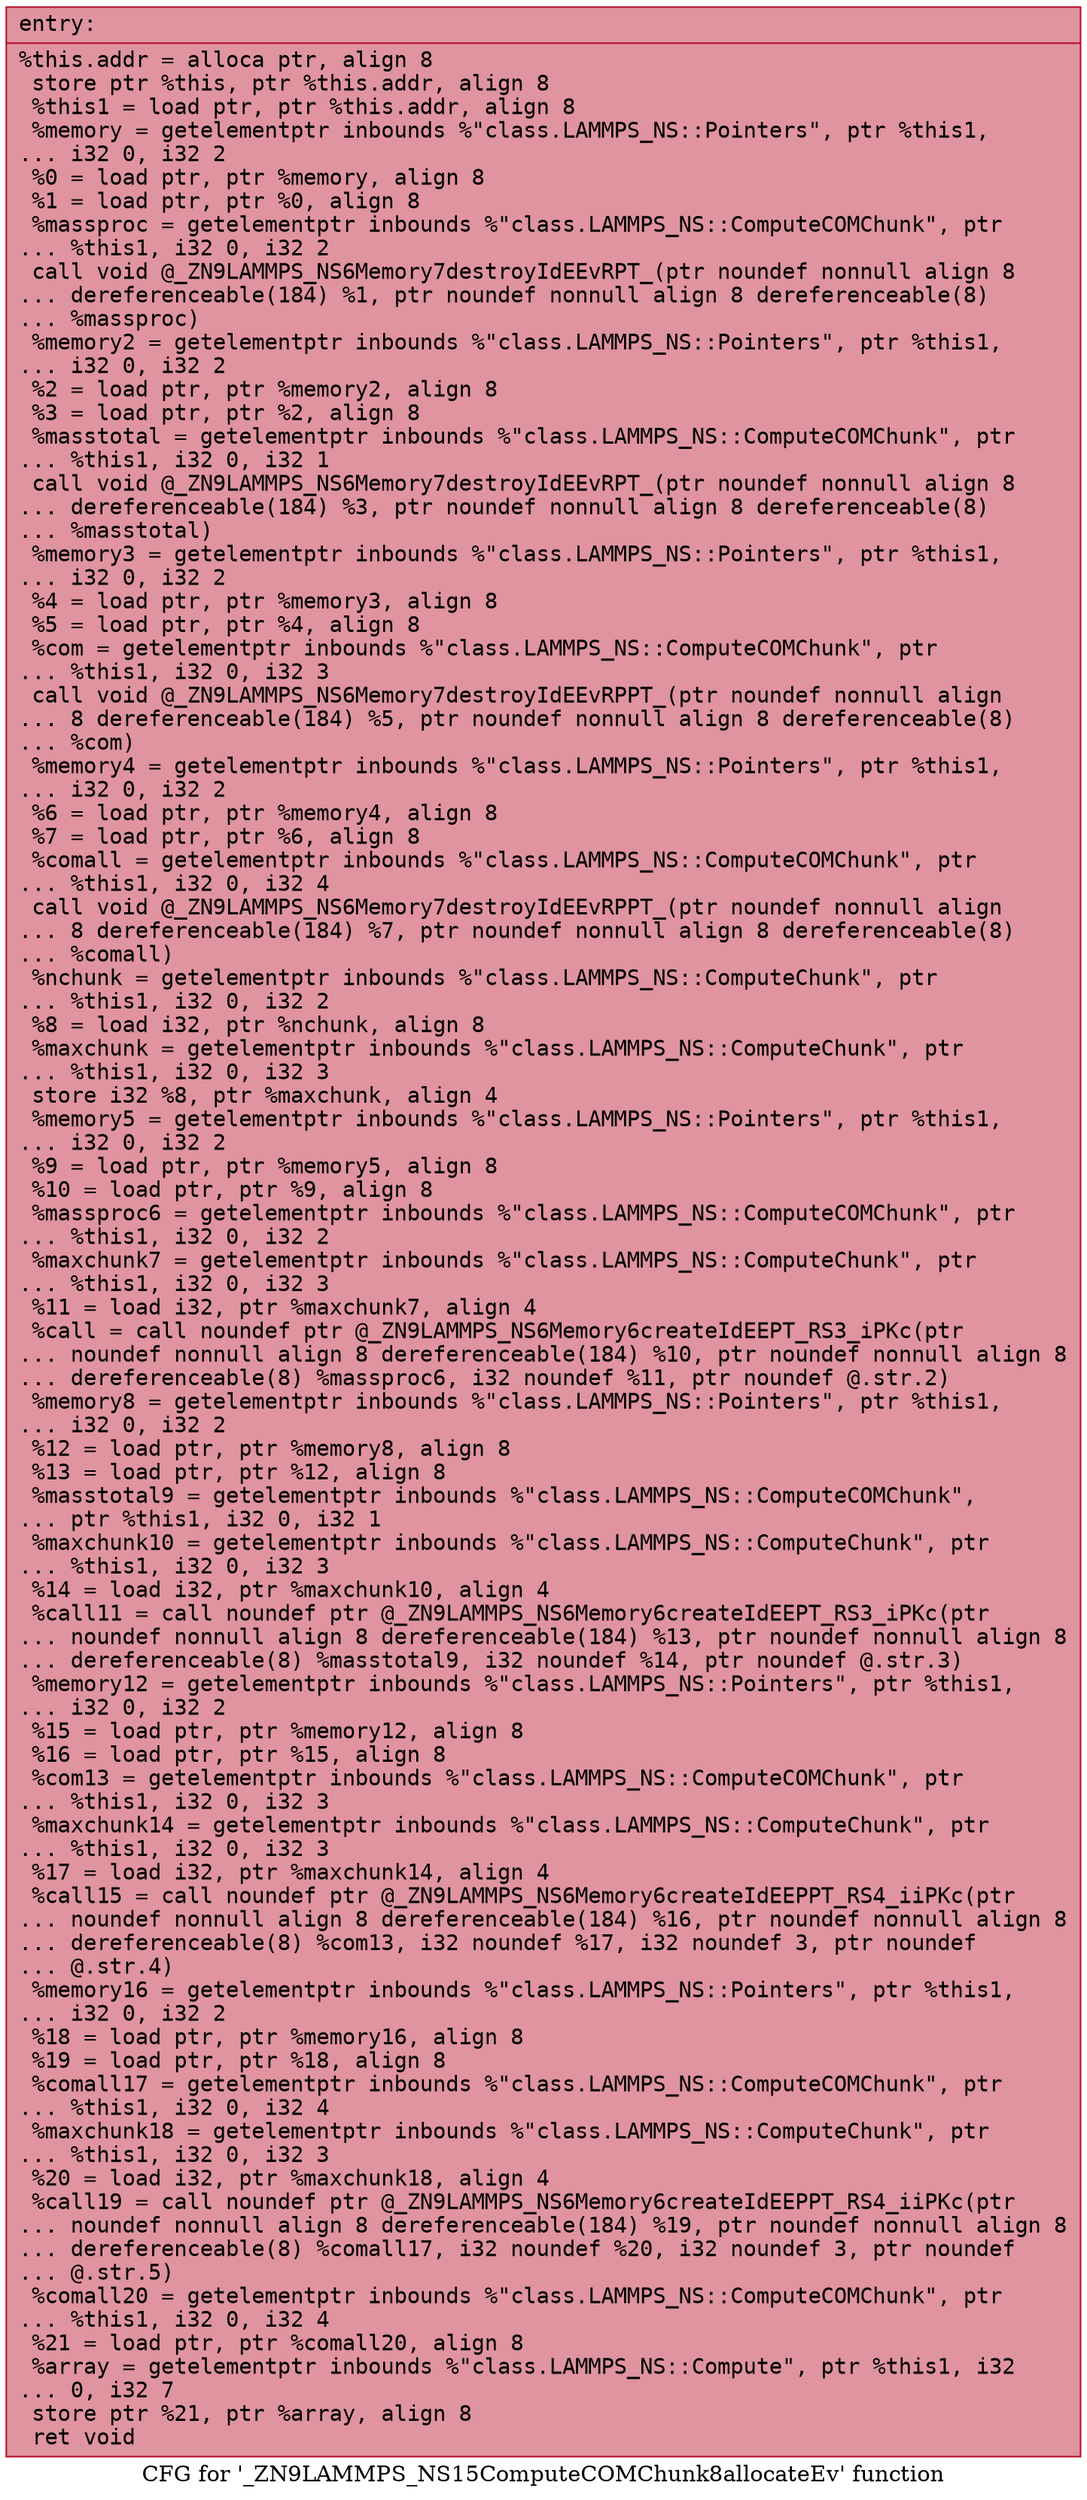 digraph "CFG for '_ZN9LAMMPS_NS15ComputeCOMChunk8allocateEv' function" {
	label="CFG for '_ZN9LAMMPS_NS15ComputeCOMChunk8allocateEv' function";

	Node0x55df078fc510 [shape=record,color="#b70d28ff", style=filled, fillcolor="#b70d2870" fontname="Courier",label="{entry:\l|  %this.addr = alloca ptr, align 8\l  store ptr %this, ptr %this.addr, align 8\l  %this1 = load ptr, ptr %this.addr, align 8\l  %memory = getelementptr inbounds %\"class.LAMMPS_NS::Pointers\", ptr %this1,\l... i32 0, i32 2\l  %0 = load ptr, ptr %memory, align 8\l  %1 = load ptr, ptr %0, align 8\l  %massproc = getelementptr inbounds %\"class.LAMMPS_NS::ComputeCOMChunk\", ptr\l... %this1, i32 0, i32 2\l  call void @_ZN9LAMMPS_NS6Memory7destroyIdEEvRPT_(ptr noundef nonnull align 8\l... dereferenceable(184) %1, ptr noundef nonnull align 8 dereferenceable(8)\l... %massproc)\l  %memory2 = getelementptr inbounds %\"class.LAMMPS_NS::Pointers\", ptr %this1,\l... i32 0, i32 2\l  %2 = load ptr, ptr %memory2, align 8\l  %3 = load ptr, ptr %2, align 8\l  %masstotal = getelementptr inbounds %\"class.LAMMPS_NS::ComputeCOMChunk\", ptr\l... %this1, i32 0, i32 1\l  call void @_ZN9LAMMPS_NS6Memory7destroyIdEEvRPT_(ptr noundef nonnull align 8\l... dereferenceable(184) %3, ptr noundef nonnull align 8 dereferenceable(8)\l... %masstotal)\l  %memory3 = getelementptr inbounds %\"class.LAMMPS_NS::Pointers\", ptr %this1,\l... i32 0, i32 2\l  %4 = load ptr, ptr %memory3, align 8\l  %5 = load ptr, ptr %4, align 8\l  %com = getelementptr inbounds %\"class.LAMMPS_NS::ComputeCOMChunk\", ptr\l... %this1, i32 0, i32 3\l  call void @_ZN9LAMMPS_NS6Memory7destroyIdEEvRPPT_(ptr noundef nonnull align\l... 8 dereferenceable(184) %5, ptr noundef nonnull align 8 dereferenceable(8)\l... %com)\l  %memory4 = getelementptr inbounds %\"class.LAMMPS_NS::Pointers\", ptr %this1,\l... i32 0, i32 2\l  %6 = load ptr, ptr %memory4, align 8\l  %7 = load ptr, ptr %6, align 8\l  %comall = getelementptr inbounds %\"class.LAMMPS_NS::ComputeCOMChunk\", ptr\l... %this1, i32 0, i32 4\l  call void @_ZN9LAMMPS_NS6Memory7destroyIdEEvRPPT_(ptr noundef nonnull align\l... 8 dereferenceable(184) %7, ptr noundef nonnull align 8 dereferenceable(8)\l... %comall)\l  %nchunk = getelementptr inbounds %\"class.LAMMPS_NS::ComputeChunk\", ptr\l... %this1, i32 0, i32 2\l  %8 = load i32, ptr %nchunk, align 8\l  %maxchunk = getelementptr inbounds %\"class.LAMMPS_NS::ComputeChunk\", ptr\l... %this1, i32 0, i32 3\l  store i32 %8, ptr %maxchunk, align 4\l  %memory5 = getelementptr inbounds %\"class.LAMMPS_NS::Pointers\", ptr %this1,\l... i32 0, i32 2\l  %9 = load ptr, ptr %memory5, align 8\l  %10 = load ptr, ptr %9, align 8\l  %massproc6 = getelementptr inbounds %\"class.LAMMPS_NS::ComputeCOMChunk\", ptr\l... %this1, i32 0, i32 2\l  %maxchunk7 = getelementptr inbounds %\"class.LAMMPS_NS::ComputeChunk\", ptr\l... %this1, i32 0, i32 3\l  %11 = load i32, ptr %maxchunk7, align 4\l  %call = call noundef ptr @_ZN9LAMMPS_NS6Memory6createIdEEPT_RS3_iPKc(ptr\l... noundef nonnull align 8 dereferenceable(184) %10, ptr noundef nonnull align 8\l... dereferenceable(8) %massproc6, i32 noundef %11, ptr noundef @.str.2)\l  %memory8 = getelementptr inbounds %\"class.LAMMPS_NS::Pointers\", ptr %this1,\l... i32 0, i32 2\l  %12 = load ptr, ptr %memory8, align 8\l  %13 = load ptr, ptr %12, align 8\l  %masstotal9 = getelementptr inbounds %\"class.LAMMPS_NS::ComputeCOMChunk\",\l... ptr %this1, i32 0, i32 1\l  %maxchunk10 = getelementptr inbounds %\"class.LAMMPS_NS::ComputeChunk\", ptr\l... %this1, i32 0, i32 3\l  %14 = load i32, ptr %maxchunk10, align 4\l  %call11 = call noundef ptr @_ZN9LAMMPS_NS6Memory6createIdEEPT_RS3_iPKc(ptr\l... noundef nonnull align 8 dereferenceable(184) %13, ptr noundef nonnull align 8\l... dereferenceable(8) %masstotal9, i32 noundef %14, ptr noundef @.str.3)\l  %memory12 = getelementptr inbounds %\"class.LAMMPS_NS::Pointers\", ptr %this1,\l... i32 0, i32 2\l  %15 = load ptr, ptr %memory12, align 8\l  %16 = load ptr, ptr %15, align 8\l  %com13 = getelementptr inbounds %\"class.LAMMPS_NS::ComputeCOMChunk\", ptr\l... %this1, i32 0, i32 3\l  %maxchunk14 = getelementptr inbounds %\"class.LAMMPS_NS::ComputeChunk\", ptr\l... %this1, i32 0, i32 3\l  %17 = load i32, ptr %maxchunk14, align 4\l  %call15 = call noundef ptr @_ZN9LAMMPS_NS6Memory6createIdEEPPT_RS4_iiPKc(ptr\l... noundef nonnull align 8 dereferenceable(184) %16, ptr noundef nonnull align 8\l... dereferenceable(8) %com13, i32 noundef %17, i32 noundef 3, ptr noundef\l... @.str.4)\l  %memory16 = getelementptr inbounds %\"class.LAMMPS_NS::Pointers\", ptr %this1,\l... i32 0, i32 2\l  %18 = load ptr, ptr %memory16, align 8\l  %19 = load ptr, ptr %18, align 8\l  %comall17 = getelementptr inbounds %\"class.LAMMPS_NS::ComputeCOMChunk\", ptr\l... %this1, i32 0, i32 4\l  %maxchunk18 = getelementptr inbounds %\"class.LAMMPS_NS::ComputeChunk\", ptr\l... %this1, i32 0, i32 3\l  %20 = load i32, ptr %maxchunk18, align 4\l  %call19 = call noundef ptr @_ZN9LAMMPS_NS6Memory6createIdEEPPT_RS4_iiPKc(ptr\l... noundef nonnull align 8 dereferenceable(184) %19, ptr noundef nonnull align 8\l... dereferenceable(8) %comall17, i32 noundef %20, i32 noundef 3, ptr noundef\l... @.str.5)\l  %comall20 = getelementptr inbounds %\"class.LAMMPS_NS::ComputeCOMChunk\", ptr\l... %this1, i32 0, i32 4\l  %21 = load ptr, ptr %comall20, align 8\l  %array = getelementptr inbounds %\"class.LAMMPS_NS::Compute\", ptr %this1, i32\l... 0, i32 7\l  store ptr %21, ptr %array, align 8\l  ret void\l}"];
}
